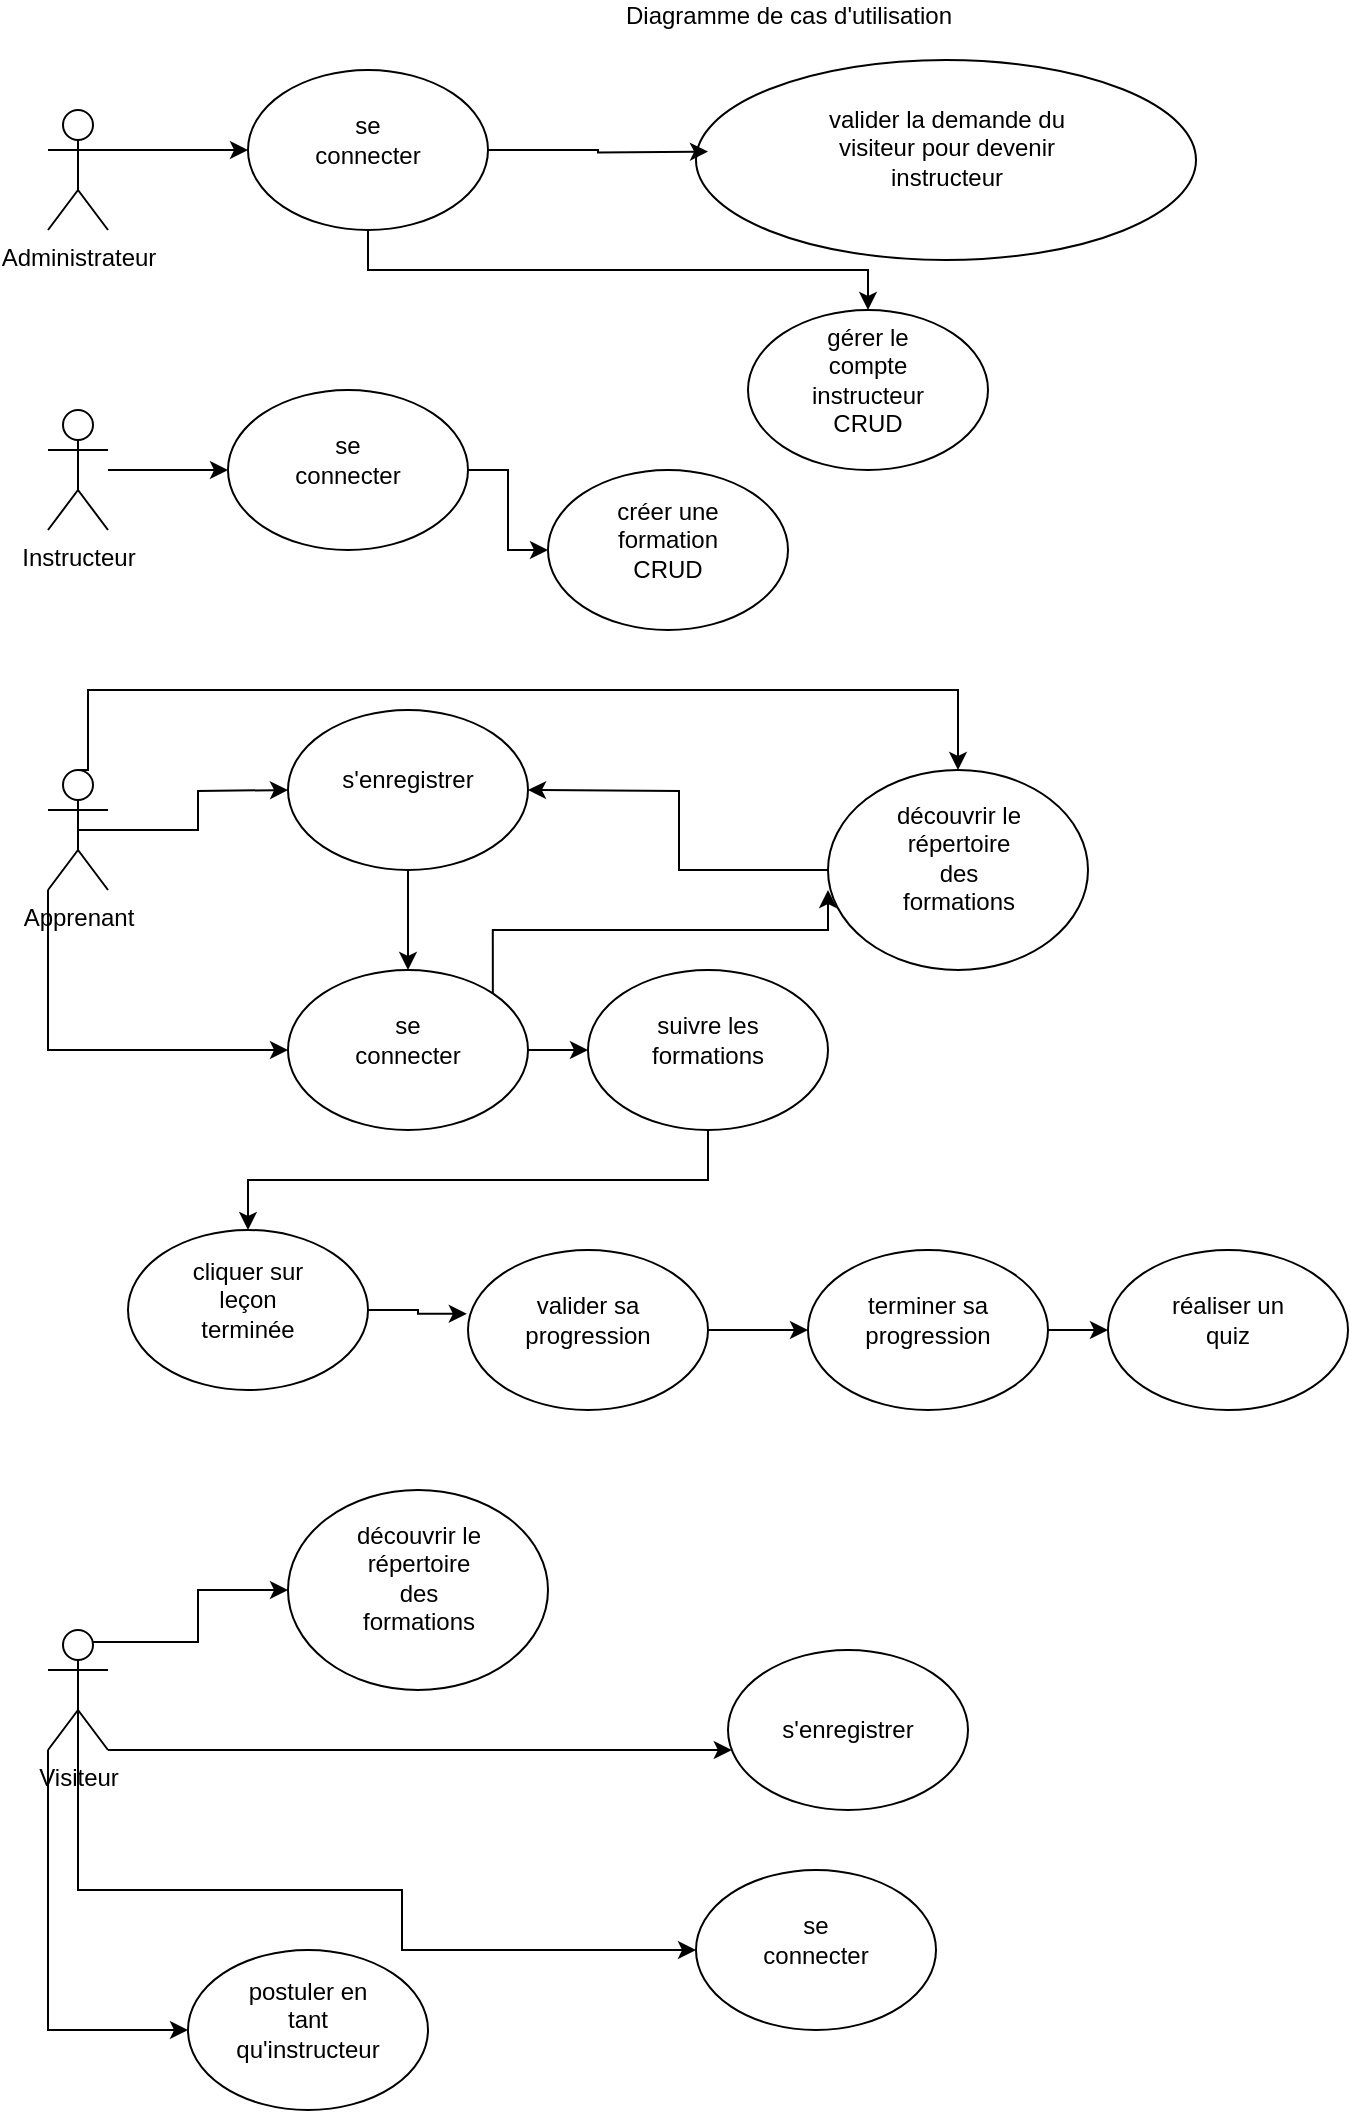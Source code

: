 <mxfile version="19.0.1" type="github">
  <diagram id="4P2TpbgXzhP-4KFeG8Nv" name="Page-1">
    <mxGraphModel dx="796" dy="481" grid="1" gridSize="10" guides="1" tooltips="1" connect="1" arrows="1" fold="1" page="1" pageScale="1" pageWidth="827" pageHeight="1169" math="0" shadow="0">
      <root>
        <mxCell id="0" />
        <mxCell id="1" parent="0" />
        <mxCell id="2" value="&lt;div&gt;Diagramme de cas d&#39;utilisation&lt;/div&gt;&lt;div&gt;&lt;br&gt;&lt;/div&gt;" style="text;html=1;resizable=0;autosize=1;align=center;verticalAlign=middle;points=[];fillColor=none;strokeColor=none;rounded=0;" parent="1" vertex="1">
          <mxGeometry x="370" y="15" width="180" height="30" as="geometry" />
        </mxCell>
        <mxCell id="oijMVtfoC-c7ZMny98bf-4" value="" style="group" parent="1" vertex="1" connectable="0">
          <mxGeometry x="180" y="210" width="120" height="80" as="geometry" />
        </mxCell>
        <mxCell id="oijMVtfoC-c7ZMny98bf-2" value="" style="ellipse;whiteSpace=wrap;html=1;" parent="oijMVtfoC-c7ZMny98bf-4" vertex="1">
          <mxGeometry width="120" height="80" as="geometry" />
        </mxCell>
        <mxCell id="oijMVtfoC-c7ZMny98bf-3" value="se connecter" style="text;html=1;strokeColor=none;fillColor=none;align=center;verticalAlign=middle;whiteSpace=wrap;rounded=0;" parent="oijMVtfoC-c7ZMny98bf-4" vertex="1">
          <mxGeometry x="30" y="20" width="60" height="30" as="geometry" />
        </mxCell>
        <mxCell id="oijMVtfoC-c7ZMny98bf-87" style="edgeStyle=orthogonalEdgeStyle;rounded=0;orthogonalLoop=1;jettySize=auto;html=1;exitX=0;exitY=1;exitDx=0;exitDy=0;exitPerimeter=0;" parent="1" source="oijMVtfoC-c7ZMny98bf-5" target="oijMVtfoC-c7ZMny98bf-85" edge="1">
          <mxGeometry relative="1" as="geometry">
            <mxPoint x="160" y="970.0" as="targetPoint" />
            <Array as="points">
              <mxPoint x="90" y="1030" />
            </Array>
          </mxGeometry>
        </mxCell>
        <mxCell id="oijMVtfoC-c7ZMny98bf-88" style="edgeStyle=orthogonalEdgeStyle;rounded=0;orthogonalLoop=1;jettySize=auto;html=1;exitX=0.75;exitY=0.1;exitDx=0;exitDy=0;exitPerimeter=0;entryX=0;entryY=0.5;entryDx=0;entryDy=0;" parent="1" source="oijMVtfoC-c7ZMny98bf-5" target="oijMVtfoC-c7ZMny98bf-79" edge="1">
          <mxGeometry relative="1" as="geometry" />
        </mxCell>
        <mxCell id="oijMVtfoC-c7ZMny98bf-89" style="edgeStyle=orthogonalEdgeStyle;rounded=0;orthogonalLoop=1;jettySize=auto;html=1;exitX=0.5;exitY=0.5;exitDx=0;exitDy=0;exitPerimeter=0;entryX=0;entryY=0.5;entryDx=0;entryDy=0;" parent="1" source="oijMVtfoC-c7ZMny98bf-5" target="oijMVtfoC-c7ZMny98bf-82" edge="1">
          <mxGeometry relative="1" as="geometry">
            <Array as="points">
              <mxPoint x="105" y="960" />
              <mxPoint x="267" y="960" />
              <mxPoint x="267" y="990" />
            </Array>
          </mxGeometry>
        </mxCell>
        <mxCell id="bDuGjaqNq2e8TzomaUQW-6" style="edgeStyle=orthogonalEdgeStyle;rounded=0;orthogonalLoop=1;jettySize=auto;html=1;" edge="1" parent="1" source="oijMVtfoC-c7ZMny98bf-5" target="bDuGjaqNq2e8TzomaUQW-3">
          <mxGeometry relative="1" as="geometry">
            <Array as="points">
              <mxPoint x="400" y="890" />
              <mxPoint x="400" y="890" />
            </Array>
          </mxGeometry>
        </mxCell>
        <mxCell id="oijMVtfoC-c7ZMny98bf-5" value="Visiteur" style="shape=umlActor;verticalLabelPosition=bottom;verticalAlign=top;html=1;outlineConnect=0;" parent="1" vertex="1">
          <mxGeometry x="90" y="830" width="30" height="60" as="geometry" />
        </mxCell>
        <mxCell id="oijMVtfoC-c7ZMny98bf-15" style="edgeStyle=orthogonalEdgeStyle;rounded=0;orthogonalLoop=1;jettySize=auto;html=1;entryX=0;entryY=0.5;entryDx=0;entryDy=0;" parent="1" source="oijMVtfoC-c7ZMny98bf-10" target="oijMVtfoC-c7ZMny98bf-2" edge="1">
          <mxGeometry relative="1" as="geometry" />
        </mxCell>
        <mxCell id="oijMVtfoC-c7ZMny98bf-10" value="Instructeur" style="shape=umlActor;verticalLabelPosition=bottom;verticalAlign=top;html=1;outlineConnect=0;" parent="1" vertex="1">
          <mxGeometry x="90" y="220" width="30" height="60" as="geometry" />
        </mxCell>
        <mxCell id="oijMVtfoC-c7ZMny98bf-25" style="edgeStyle=orthogonalEdgeStyle;rounded=0;orthogonalLoop=1;jettySize=auto;html=1;exitX=1;exitY=0.333;exitDx=0;exitDy=0;exitPerimeter=0;entryX=0;entryY=0.5;entryDx=0;entryDy=0;" parent="1" source="oijMVtfoC-c7ZMny98bf-12" target="oijMVtfoC-c7ZMny98bf-19" edge="1">
          <mxGeometry relative="1" as="geometry" />
        </mxCell>
        <mxCell id="oijMVtfoC-c7ZMny98bf-12" value="Administrateur" style="shape=umlActor;verticalLabelPosition=bottom;verticalAlign=top;html=1;outlineConnect=0;" parent="1" vertex="1">
          <mxGeometry x="90" y="70" width="30" height="60" as="geometry" />
        </mxCell>
        <mxCell id="oijMVtfoC-c7ZMny98bf-46" style="edgeStyle=orthogonalEdgeStyle;rounded=0;orthogonalLoop=1;jettySize=auto;html=1;exitX=0.5;exitY=0.5;exitDx=0;exitDy=0;exitPerimeter=0;" parent="1" source="oijMVtfoC-c7ZMny98bf-13" edge="1">
          <mxGeometry relative="1" as="geometry">
            <mxPoint x="210" y="410" as="targetPoint" />
          </mxGeometry>
        </mxCell>
        <mxCell id="oijMVtfoC-c7ZMny98bf-48" style="edgeStyle=orthogonalEdgeStyle;rounded=0;orthogonalLoop=1;jettySize=auto;html=1;exitX=0;exitY=1;exitDx=0;exitDy=0;exitPerimeter=0;entryX=0;entryY=0.5;entryDx=0;entryDy=0;" parent="1" source="oijMVtfoC-c7ZMny98bf-13" target="oijMVtfoC-c7ZMny98bf-42" edge="1">
          <mxGeometry relative="1" as="geometry" />
        </mxCell>
        <mxCell id="oijMVtfoC-c7ZMny98bf-13" value="Apprenant " style="shape=umlActor;verticalLabelPosition=bottom;verticalAlign=top;html=1;outlineConnect=0;" parent="1" vertex="1">
          <mxGeometry x="90" y="400" width="30" height="60" as="geometry" />
        </mxCell>
        <mxCell id="oijMVtfoC-c7ZMny98bf-18" value="" style="group" parent="1" vertex="1" connectable="0">
          <mxGeometry x="190" y="50" width="120" height="80" as="geometry" />
        </mxCell>
        <mxCell id="oijMVtfoC-c7ZMny98bf-19" value="" style="ellipse;whiteSpace=wrap;html=1;" parent="oijMVtfoC-c7ZMny98bf-18" vertex="1">
          <mxGeometry width="120" height="80" as="geometry" />
        </mxCell>
        <mxCell id="oijMVtfoC-c7ZMny98bf-20" value="se connecter" style="text;html=1;strokeColor=none;fillColor=none;align=center;verticalAlign=middle;whiteSpace=wrap;rounded=0;" parent="oijMVtfoC-c7ZMny98bf-18" vertex="1">
          <mxGeometry x="30" y="20" width="60" height="30" as="geometry" />
        </mxCell>
        <mxCell id="oijMVtfoC-c7ZMny98bf-22" value="" style="group" parent="1" vertex="1" connectable="0">
          <mxGeometry x="210" y="370" width="120" height="80" as="geometry" />
        </mxCell>
        <mxCell id="oijMVtfoC-c7ZMny98bf-23" value="" style="ellipse;whiteSpace=wrap;html=1;" parent="oijMVtfoC-c7ZMny98bf-22" vertex="1">
          <mxGeometry width="120" height="80" as="geometry" />
        </mxCell>
        <mxCell id="oijMVtfoC-c7ZMny98bf-24" value="s&#39;enregistrer" style="text;html=1;strokeColor=none;fillColor=none;align=center;verticalAlign=middle;whiteSpace=wrap;rounded=0;" parent="oijMVtfoC-c7ZMny98bf-22" vertex="1">
          <mxGeometry x="30" y="20" width="60" height="30" as="geometry" />
        </mxCell>
        <mxCell id="oijMVtfoC-c7ZMny98bf-26" value="" style="group" parent="1" vertex="1" connectable="0">
          <mxGeometry x="440" y="170" width="120" height="80" as="geometry" />
        </mxCell>
        <mxCell id="oijMVtfoC-c7ZMny98bf-27" value="" style="ellipse;whiteSpace=wrap;html=1;" parent="oijMVtfoC-c7ZMny98bf-26" vertex="1">
          <mxGeometry width="120" height="80" as="geometry" />
        </mxCell>
        <mxCell id="oijMVtfoC-c7ZMny98bf-28" value="gérer le compte instructeur CRUD" style="text;html=1;strokeColor=none;fillColor=none;align=center;verticalAlign=middle;whiteSpace=wrap;rounded=0;" parent="oijMVtfoC-c7ZMny98bf-26" vertex="1">
          <mxGeometry x="30" y="20" width="60" height="30" as="geometry" />
        </mxCell>
        <mxCell id="oijMVtfoC-c7ZMny98bf-29" value="" style="group" parent="1" vertex="1" connectable="0">
          <mxGeometry x="414" y="45" width="250" height="100" as="geometry" />
        </mxCell>
        <mxCell id="oijMVtfoC-c7ZMny98bf-30" value="" style="ellipse;whiteSpace=wrap;html=1;" parent="oijMVtfoC-c7ZMny98bf-29" vertex="1">
          <mxGeometry width="250.0" height="100" as="geometry" />
        </mxCell>
        <mxCell id="oijMVtfoC-c7ZMny98bf-31" value="valider la demande du visiteur pour devenir instructeur" style="text;html=1;strokeColor=none;fillColor=none;align=center;verticalAlign=middle;whiteSpace=wrap;rounded=0;" parent="oijMVtfoC-c7ZMny98bf-29" vertex="1">
          <mxGeometry x="62.5" y="25" width="125.0" height="37.5" as="geometry" />
        </mxCell>
        <mxCell id="oijMVtfoC-c7ZMny98bf-34" style="edgeStyle=orthogonalEdgeStyle;rounded=0;orthogonalLoop=1;jettySize=auto;html=1;exitX=1;exitY=0.5;exitDx=0;exitDy=0;" parent="1" source="oijMVtfoC-c7ZMny98bf-19" edge="1">
          <mxGeometry relative="1" as="geometry">
            <mxPoint x="420" y="90.769" as="targetPoint" />
          </mxGeometry>
        </mxCell>
        <mxCell id="oijMVtfoC-c7ZMny98bf-35" style="edgeStyle=orthogonalEdgeStyle;rounded=0;orthogonalLoop=1;jettySize=auto;html=1;exitX=0.5;exitY=1;exitDx=0;exitDy=0;" parent="1" source="oijMVtfoC-c7ZMny98bf-19" target="oijMVtfoC-c7ZMny98bf-27" edge="1">
          <mxGeometry relative="1" as="geometry" />
        </mxCell>
        <mxCell id="oijMVtfoC-c7ZMny98bf-36" value="" style="group" parent="1" vertex="1" connectable="0">
          <mxGeometry x="340" y="250" width="120" height="80" as="geometry" />
        </mxCell>
        <mxCell id="oijMVtfoC-c7ZMny98bf-37" value="" style="ellipse;whiteSpace=wrap;html=1;" parent="oijMVtfoC-c7ZMny98bf-36" vertex="1">
          <mxGeometry width="120" height="80" as="geometry" />
        </mxCell>
        <mxCell id="oijMVtfoC-c7ZMny98bf-38" value="créer une formation CRUD" style="text;html=1;strokeColor=none;fillColor=none;align=center;verticalAlign=middle;whiteSpace=wrap;rounded=0;" parent="oijMVtfoC-c7ZMny98bf-36" vertex="1">
          <mxGeometry x="30" y="20" width="60" height="30" as="geometry" />
        </mxCell>
        <mxCell id="oijMVtfoC-c7ZMny98bf-41" value="" style="group" parent="1" vertex="1" connectable="0">
          <mxGeometry x="210" y="500" width="120" height="80" as="geometry" />
        </mxCell>
        <mxCell id="oijMVtfoC-c7ZMny98bf-42" value="" style="ellipse;whiteSpace=wrap;html=1;" parent="oijMVtfoC-c7ZMny98bf-41" vertex="1">
          <mxGeometry width="120" height="80" as="geometry" />
        </mxCell>
        <mxCell id="oijMVtfoC-c7ZMny98bf-43" value="se connecter" style="text;html=1;strokeColor=none;fillColor=none;align=center;verticalAlign=middle;whiteSpace=wrap;rounded=0;" parent="oijMVtfoC-c7ZMny98bf-41" vertex="1">
          <mxGeometry x="30" y="20" width="60" height="30" as="geometry" />
        </mxCell>
        <mxCell id="oijMVtfoC-c7ZMny98bf-47" style="edgeStyle=orthogonalEdgeStyle;rounded=0;orthogonalLoop=1;jettySize=auto;html=1;exitX=0.5;exitY=1;exitDx=0;exitDy=0;entryX=0.5;entryY=0;entryDx=0;entryDy=0;" parent="1" source="oijMVtfoC-c7ZMny98bf-23" target="oijMVtfoC-c7ZMny98bf-42" edge="1">
          <mxGeometry relative="1" as="geometry" />
        </mxCell>
        <mxCell id="oijMVtfoC-c7ZMny98bf-49" value="" style="group" parent="1" vertex="1" connectable="0">
          <mxGeometry x="360" y="500" width="120" height="80" as="geometry" />
        </mxCell>
        <mxCell id="oijMVtfoC-c7ZMny98bf-50" value="" style="ellipse;whiteSpace=wrap;html=1;" parent="oijMVtfoC-c7ZMny98bf-49" vertex="1">
          <mxGeometry width="120" height="80" as="geometry" />
        </mxCell>
        <mxCell id="oijMVtfoC-c7ZMny98bf-51" value="suivre les formations" style="text;html=1;strokeColor=none;fillColor=none;align=center;verticalAlign=middle;whiteSpace=wrap;rounded=0;" parent="oijMVtfoC-c7ZMny98bf-49" vertex="1">
          <mxGeometry x="30" y="20" width="60" height="30" as="geometry" />
        </mxCell>
        <mxCell id="oijMVtfoC-c7ZMny98bf-52" style="edgeStyle=orthogonalEdgeStyle;rounded=0;orthogonalLoop=1;jettySize=auto;html=1;exitX=1;exitY=0.5;exitDx=0;exitDy=0;" parent="1" source="oijMVtfoC-c7ZMny98bf-42" target="oijMVtfoC-c7ZMny98bf-50" edge="1">
          <mxGeometry relative="1" as="geometry" />
        </mxCell>
        <mxCell id="oijMVtfoC-c7ZMny98bf-53" value="" style="group" parent="1" vertex="1" connectable="0">
          <mxGeometry x="130" y="630" width="120" height="80" as="geometry" />
        </mxCell>
        <mxCell id="oijMVtfoC-c7ZMny98bf-54" value="" style="ellipse;whiteSpace=wrap;html=1;" parent="oijMVtfoC-c7ZMny98bf-53" vertex="1">
          <mxGeometry width="120" height="80" as="geometry" />
        </mxCell>
        <mxCell id="oijMVtfoC-c7ZMny98bf-55" value="cliquer sur leçon terminée" style="text;html=1;strokeColor=none;fillColor=none;align=center;verticalAlign=middle;whiteSpace=wrap;rounded=0;" parent="oijMVtfoC-c7ZMny98bf-53" vertex="1">
          <mxGeometry x="30" y="20" width="60" height="30" as="geometry" />
        </mxCell>
        <mxCell id="oijMVtfoC-c7ZMny98bf-56" style="edgeStyle=orthogonalEdgeStyle;rounded=0;orthogonalLoop=1;jettySize=auto;html=1;exitX=0.5;exitY=1;exitDx=0;exitDy=0;entryX=0.5;entryY=0;entryDx=0;entryDy=0;" parent="1" source="oijMVtfoC-c7ZMny98bf-50" target="oijMVtfoC-c7ZMny98bf-54" edge="1">
          <mxGeometry relative="1" as="geometry" />
        </mxCell>
        <mxCell id="oijMVtfoC-c7ZMny98bf-57" value="" style="group" parent="1" vertex="1" connectable="0">
          <mxGeometry x="300" y="640" width="120" height="80" as="geometry" />
        </mxCell>
        <mxCell id="oijMVtfoC-c7ZMny98bf-58" value="" style="ellipse;whiteSpace=wrap;html=1;" parent="oijMVtfoC-c7ZMny98bf-57" vertex="1">
          <mxGeometry width="120" height="80" as="geometry" />
        </mxCell>
        <mxCell id="oijMVtfoC-c7ZMny98bf-59" value="valider sa progression" style="text;html=1;strokeColor=none;fillColor=none;align=center;verticalAlign=middle;whiteSpace=wrap;rounded=0;" parent="oijMVtfoC-c7ZMny98bf-57" vertex="1">
          <mxGeometry x="30" y="20" width="60" height="30" as="geometry" />
        </mxCell>
        <mxCell id="oijMVtfoC-c7ZMny98bf-61" style="edgeStyle=orthogonalEdgeStyle;rounded=0;orthogonalLoop=1;jettySize=auto;html=1;exitX=1;exitY=0.5;exitDx=0;exitDy=0;entryX=-0.005;entryY=0.399;entryDx=0;entryDy=0;entryPerimeter=0;" parent="1" source="oijMVtfoC-c7ZMny98bf-54" target="oijMVtfoC-c7ZMny98bf-58" edge="1">
          <mxGeometry relative="1" as="geometry" />
        </mxCell>
        <mxCell id="oijMVtfoC-c7ZMny98bf-62" value="" style="group" parent="1" vertex="1" connectable="0">
          <mxGeometry x="470" y="640" width="120" height="80" as="geometry" />
        </mxCell>
        <mxCell id="oijMVtfoC-c7ZMny98bf-63" value="" style="ellipse;whiteSpace=wrap;html=1;" parent="oijMVtfoC-c7ZMny98bf-62" vertex="1">
          <mxGeometry width="120" height="80" as="geometry" />
        </mxCell>
        <mxCell id="oijMVtfoC-c7ZMny98bf-64" value="terminer sa progression" style="text;html=1;strokeColor=none;fillColor=none;align=center;verticalAlign=middle;whiteSpace=wrap;rounded=0;" parent="oijMVtfoC-c7ZMny98bf-62" vertex="1">
          <mxGeometry x="30" y="20" width="60" height="30" as="geometry" />
        </mxCell>
        <mxCell id="oijMVtfoC-c7ZMny98bf-66" style="edgeStyle=orthogonalEdgeStyle;rounded=0;orthogonalLoop=1;jettySize=auto;html=1;exitX=1;exitY=0.5;exitDx=0;exitDy=0;entryX=0;entryY=0.5;entryDx=0;entryDy=0;" parent="1" source="oijMVtfoC-c7ZMny98bf-58" target="oijMVtfoC-c7ZMny98bf-63" edge="1">
          <mxGeometry relative="1" as="geometry" />
        </mxCell>
        <mxCell id="oijMVtfoC-c7ZMny98bf-67" value="" style="group" parent="1" vertex="1" connectable="0">
          <mxGeometry x="480" y="400" width="130" height="100" as="geometry" />
        </mxCell>
        <mxCell id="oijMVtfoC-c7ZMny98bf-68" value="" style="ellipse;whiteSpace=wrap;html=1;" parent="oijMVtfoC-c7ZMny98bf-67" vertex="1">
          <mxGeometry width="130" height="100" as="geometry" />
        </mxCell>
        <mxCell id="oijMVtfoC-c7ZMny98bf-69" value="découvrir le répertoire des formations" style="text;html=1;strokeColor=none;fillColor=none;align=center;verticalAlign=middle;whiteSpace=wrap;rounded=0;" parent="oijMVtfoC-c7ZMny98bf-67" vertex="1">
          <mxGeometry x="32.5" y="25" width="65" height="37.5" as="geometry" />
        </mxCell>
        <mxCell id="oijMVtfoC-c7ZMny98bf-72" style="edgeStyle=orthogonalEdgeStyle;rounded=0;orthogonalLoop=1;jettySize=auto;html=1;entryX=0.5;entryY=0;entryDx=0;entryDy=0;exitX=0.5;exitY=0;exitDx=0;exitDy=0;exitPerimeter=0;" parent="1" source="oijMVtfoC-c7ZMny98bf-13" target="oijMVtfoC-c7ZMny98bf-68" edge="1">
          <mxGeometry relative="1" as="geometry">
            <mxPoint x="390" y="440" as="targetPoint" />
            <mxPoint x="110" y="390" as="sourcePoint" />
            <Array as="points">
              <mxPoint x="110" y="400" />
              <mxPoint x="110" y="360" />
              <mxPoint x="545" y="360" />
            </Array>
          </mxGeometry>
        </mxCell>
        <mxCell id="oijMVtfoC-c7ZMny98bf-73" style="edgeStyle=orthogonalEdgeStyle;rounded=0;orthogonalLoop=1;jettySize=auto;html=1;exitX=0;exitY=0.5;exitDx=0;exitDy=0;" parent="1" source="oijMVtfoC-c7ZMny98bf-68" edge="1">
          <mxGeometry relative="1" as="geometry">
            <mxPoint x="330" y="410" as="targetPoint" />
          </mxGeometry>
        </mxCell>
        <mxCell id="oijMVtfoC-c7ZMny98bf-74" value="" style="group" parent="1" vertex="1" connectable="0">
          <mxGeometry x="620" y="640" width="120" height="80" as="geometry" />
        </mxCell>
        <mxCell id="oijMVtfoC-c7ZMny98bf-75" value="" style="ellipse;whiteSpace=wrap;html=1;" parent="oijMVtfoC-c7ZMny98bf-74" vertex="1">
          <mxGeometry width="120" height="80" as="geometry" />
        </mxCell>
        <mxCell id="oijMVtfoC-c7ZMny98bf-76" value="réaliser un quiz" style="text;html=1;strokeColor=none;fillColor=none;align=center;verticalAlign=middle;whiteSpace=wrap;rounded=0;" parent="oijMVtfoC-c7ZMny98bf-74" vertex="1">
          <mxGeometry x="30" y="20" width="60" height="30" as="geometry" />
        </mxCell>
        <mxCell id="oijMVtfoC-c7ZMny98bf-77" style="edgeStyle=orthogonalEdgeStyle;rounded=0;orthogonalLoop=1;jettySize=auto;html=1;exitX=1;exitY=0.5;exitDx=0;exitDy=0;" parent="1" source="oijMVtfoC-c7ZMny98bf-63" edge="1">
          <mxGeometry relative="1" as="geometry">
            <mxPoint x="620" y="680.316" as="targetPoint" />
          </mxGeometry>
        </mxCell>
        <mxCell id="oijMVtfoC-c7ZMny98bf-78" value="" style="group" parent="1" vertex="1" connectable="0">
          <mxGeometry x="210" y="760" width="130" height="100" as="geometry" />
        </mxCell>
        <mxCell id="oijMVtfoC-c7ZMny98bf-79" value="" style="ellipse;whiteSpace=wrap;html=1;" parent="oijMVtfoC-c7ZMny98bf-78" vertex="1">
          <mxGeometry width="130" height="100" as="geometry" />
        </mxCell>
        <mxCell id="oijMVtfoC-c7ZMny98bf-80" value="découvrir le répertoire des formations" style="text;html=1;strokeColor=none;fillColor=none;align=center;verticalAlign=middle;whiteSpace=wrap;rounded=0;" parent="oijMVtfoC-c7ZMny98bf-78" vertex="1">
          <mxGeometry x="32.5" y="25" width="65" height="37.5" as="geometry" />
        </mxCell>
        <mxCell id="oijMVtfoC-c7ZMny98bf-81" value="" style="group" parent="1" vertex="1" connectable="0">
          <mxGeometry x="414" y="950" width="120" height="80" as="geometry" />
        </mxCell>
        <mxCell id="oijMVtfoC-c7ZMny98bf-82" value="" style="ellipse;whiteSpace=wrap;html=1;" parent="oijMVtfoC-c7ZMny98bf-81" vertex="1">
          <mxGeometry width="120" height="80" as="geometry" />
        </mxCell>
        <mxCell id="oijMVtfoC-c7ZMny98bf-83" value="se connecter" style="text;html=1;strokeColor=none;fillColor=none;align=center;verticalAlign=middle;whiteSpace=wrap;rounded=0;" parent="oijMVtfoC-c7ZMny98bf-81" vertex="1">
          <mxGeometry x="30" y="20" width="60" height="30" as="geometry" />
        </mxCell>
        <mxCell id="oijMVtfoC-c7ZMny98bf-84" value="" style="group" parent="1" vertex="1" connectable="0">
          <mxGeometry x="160" y="990" width="120" height="80" as="geometry" />
        </mxCell>
        <mxCell id="oijMVtfoC-c7ZMny98bf-85" value="" style="ellipse;whiteSpace=wrap;html=1;" parent="oijMVtfoC-c7ZMny98bf-84" vertex="1">
          <mxGeometry width="120" height="80" as="geometry" />
        </mxCell>
        <mxCell id="oijMVtfoC-c7ZMny98bf-86" value="postuler en tant qu&#39;instructeur" style="text;html=1;strokeColor=none;fillColor=none;align=center;verticalAlign=middle;whiteSpace=wrap;rounded=0;" parent="oijMVtfoC-c7ZMny98bf-84" vertex="1">
          <mxGeometry x="30" y="20" width="60" height="30" as="geometry" />
        </mxCell>
        <mxCell id="oijMVtfoC-c7ZMny98bf-90" style="edgeStyle=orthogonalEdgeStyle;rounded=0;orthogonalLoop=1;jettySize=auto;html=1;exitX=1;exitY=0.5;exitDx=0;exitDy=0;entryX=0;entryY=0.5;entryDx=0;entryDy=0;" parent="1" source="oijMVtfoC-c7ZMny98bf-2" target="oijMVtfoC-c7ZMny98bf-37" edge="1">
          <mxGeometry relative="1" as="geometry" />
        </mxCell>
        <mxCell id="bDuGjaqNq2e8TzomaUQW-2" style="edgeStyle=orthogonalEdgeStyle;rounded=0;orthogonalLoop=1;jettySize=auto;html=1;exitX=1;exitY=0;exitDx=0;exitDy=0;entryX=0;entryY=0.6;entryDx=0;entryDy=0;entryPerimeter=0;" edge="1" parent="1" source="oijMVtfoC-c7ZMny98bf-42" target="oijMVtfoC-c7ZMny98bf-68">
          <mxGeometry relative="1" as="geometry">
            <Array as="points">
              <mxPoint x="312" y="480" />
              <mxPoint x="480" y="480" />
            </Array>
          </mxGeometry>
        </mxCell>
        <mxCell id="bDuGjaqNq2e8TzomaUQW-3" value="" style="ellipse;whiteSpace=wrap;html=1;" vertex="1" parent="1">
          <mxGeometry x="430" y="840" width="120" height="80" as="geometry" />
        </mxCell>
        <mxCell id="bDuGjaqNq2e8TzomaUQW-4" value="s&#39;enregistrer" style="text;html=1;strokeColor=none;fillColor=none;align=center;verticalAlign=middle;whiteSpace=wrap;rounded=0;" vertex="1" parent="1">
          <mxGeometry x="460" y="865" width="60" height="30" as="geometry" />
        </mxCell>
      </root>
    </mxGraphModel>
  </diagram>
</mxfile>
